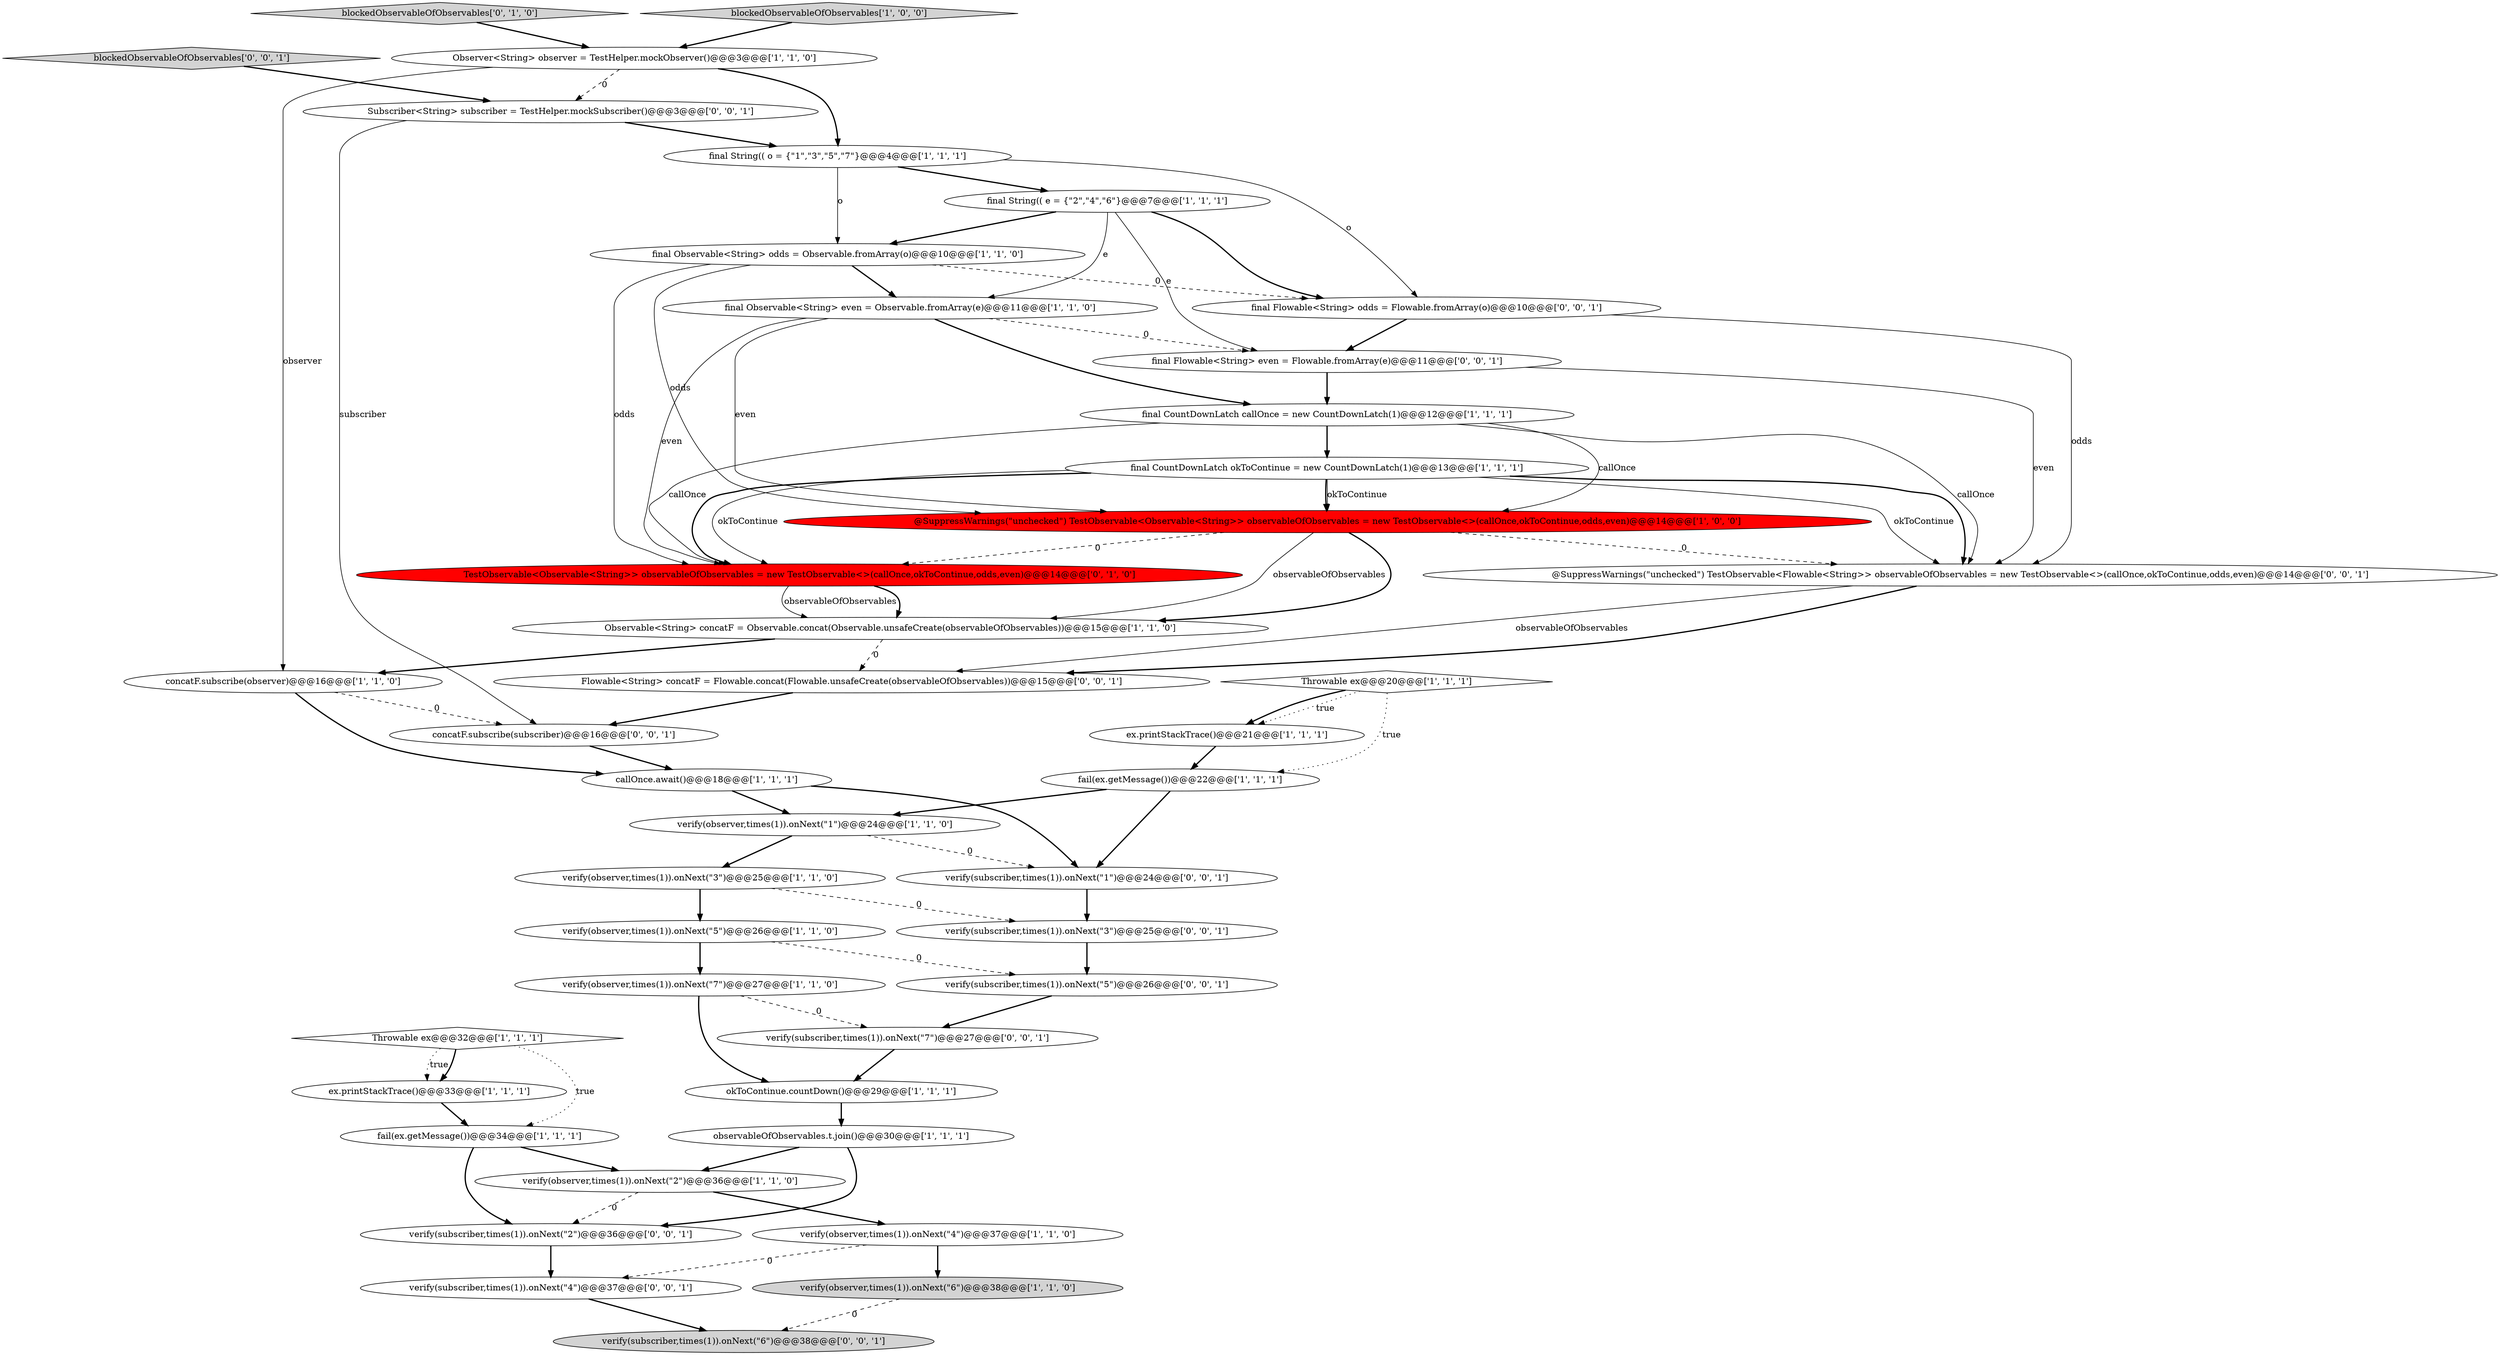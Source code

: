 digraph {
34 [style = filled, label = "Subscriber<String> subscriber = TestHelper.mockSubscriber()@@@3@@@['0', '0', '1']", fillcolor = white, shape = ellipse image = "AAA0AAABBB3BBB"];
0 [style = filled, label = "Observer<String> observer = TestHelper.mockObserver()@@@3@@@['1', '1', '0']", fillcolor = white, shape = ellipse image = "AAA0AAABBB1BBB"];
2 [style = filled, label = "final CountDownLatch okToContinue = new CountDownLatch(1)@@@13@@@['1', '1', '1']", fillcolor = white, shape = ellipse image = "AAA0AAABBB1BBB"];
28 [style = filled, label = "blockedObservableOfObservables['0', '1', '0']", fillcolor = lightgray, shape = diamond image = "AAA0AAABBB2BBB"];
30 [style = filled, label = "Flowable<String> concatF = Flowable.concat(Flowable.unsafeCreate(observableOfObservables))@@@15@@@['0', '0', '1']", fillcolor = white, shape = ellipse image = "AAA0AAABBB3BBB"];
5 [style = filled, label = "verify(observer,times(1)).onNext(\"6\")@@@38@@@['1', '1', '0']", fillcolor = lightgray, shape = ellipse image = "AAA0AAABBB1BBB"];
29 [style = filled, label = "verify(subscriber,times(1)).onNext(\"6\")@@@38@@@['0', '0', '1']", fillcolor = lightgray, shape = ellipse image = "AAA0AAABBB3BBB"];
21 [style = filled, label = "verify(observer,times(1)).onNext(\"4\")@@@37@@@['1', '1', '0']", fillcolor = white, shape = ellipse image = "AAA0AAABBB1BBB"];
1 [style = filled, label = "okToContinue.countDown()@@@29@@@['1', '1', '1']", fillcolor = white, shape = ellipse image = "AAA0AAABBB1BBB"];
23 [style = filled, label = "verify(observer,times(1)).onNext(\"3\")@@@25@@@['1', '1', '0']", fillcolor = white, shape = ellipse image = "AAA0AAABBB1BBB"];
19 [style = filled, label = "fail(ex.getMessage())@@@22@@@['1', '1', '1']", fillcolor = white, shape = ellipse image = "AAA0AAABBB1BBB"];
41 [style = filled, label = "blockedObservableOfObservables['0', '0', '1']", fillcolor = lightgray, shape = diamond image = "AAA0AAABBB3BBB"];
13 [style = filled, label = "verify(observer,times(1)).onNext(\"1\")@@@24@@@['1', '1', '0']", fillcolor = white, shape = ellipse image = "AAA0AAABBB1BBB"];
17 [style = filled, label = "ex.printStackTrace()@@@33@@@['1', '1', '1']", fillcolor = white, shape = ellipse image = "AAA0AAABBB1BBB"];
25 [style = filled, label = "verify(observer,times(1)).onNext(\"5\")@@@26@@@['1', '1', '0']", fillcolor = white, shape = ellipse image = "AAA0AAABBB1BBB"];
39 [style = filled, label = "verify(subscriber,times(1)).onNext(\"4\")@@@37@@@['0', '0', '1']", fillcolor = white, shape = ellipse image = "AAA0AAABBB3BBB"];
7 [style = filled, label = "final Observable<String> even = Observable.fromArray(e)@@@11@@@['1', '1', '0']", fillcolor = white, shape = ellipse image = "AAA0AAABBB1BBB"];
10 [style = filled, label = "verify(observer,times(1)).onNext(\"7\")@@@27@@@['1', '1', '0']", fillcolor = white, shape = ellipse image = "AAA0AAABBB1BBB"];
4 [style = filled, label = "fail(ex.getMessage())@@@34@@@['1', '1', '1']", fillcolor = white, shape = ellipse image = "AAA0AAABBB1BBB"];
27 [style = filled, label = "TestObservable<Observable<String>> observableOfObservables = new TestObservable<>(callOnce,okToContinue,odds,even)@@@14@@@['0', '1', '0']", fillcolor = red, shape = ellipse image = "AAA1AAABBB2BBB"];
42 [style = filled, label = "final Flowable<String> even = Flowable.fromArray(e)@@@11@@@['0', '0', '1']", fillcolor = white, shape = ellipse image = "AAA0AAABBB3BBB"];
24 [style = filled, label = "blockedObservableOfObservables['1', '0', '0']", fillcolor = lightgray, shape = diamond image = "AAA0AAABBB1BBB"];
31 [style = filled, label = "verify(subscriber,times(1)).onNext(\"3\")@@@25@@@['0', '0', '1']", fillcolor = white, shape = ellipse image = "AAA0AAABBB3BBB"];
20 [style = filled, label = "final String(( o = {\"1\",\"3\",\"5\",\"7\"}@@@4@@@['1', '1', '1']", fillcolor = white, shape = ellipse image = "AAA0AAABBB1BBB"];
26 [style = filled, label = "final CountDownLatch callOnce = new CountDownLatch(1)@@@12@@@['1', '1', '1']", fillcolor = white, shape = ellipse image = "AAA0AAABBB1BBB"];
11 [style = filled, label = "observableOfObservables.t.join()@@@30@@@['1', '1', '1']", fillcolor = white, shape = ellipse image = "AAA0AAABBB1BBB"];
14 [style = filled, label = "Observable<String> concatF = Observable.concat(Observable.unsafeCreate(observableOfObservables))@@@15@@@['1', '1', '0']", fillcolor = white, shape = ellipse image = "AAA0AAABBB1BBB"];
18 [style = filled, label = "@SuppressWarnings(\"unchecked\") TestObservable<Observable<String>> observableOfObservables = new TestObservable<>(callOnce,okToContinue,odds,even)@@@14@@@['1', '0', '0']", fillcolor = red, shape = ellipse image = "AAA1AAABBB1BBB"];
9 [style = filled, label = "concatF.subscribe(observer)@@@16@@@['1', '1', '0']", fillcolor = white, shape = ellipse image = "AAA0AAABBB1BBB"];
6 [style = filled, label = "ex.printStackTrace()@@@21@@@['1', '1', '1']", fillcolor = white, shape = ellipse image = "AAA0AAABBB1BBB"];
38 [style = filled, label = "verify(subscriber,times(1)).onNext(\"7\")@@@27@@@['0', '0', '1']", fillcolor = white, shape = ellipse image = "AAA0AAABBB3BBB"];
40 [style = filled, label = "final Flowable<String> odds = Flowable.fromArray(o)@@@10@@@['0', '0', '1']", fillcolor = white, shape = ellipse image = "AAA0AAABBB3BBB"];
3 [style = filled, label = "final Observable<String> odds = Observable.fromArray(o)@@@10@@@['1', '1', '0']", fillcolor = white, shape = ellipse image = "AAA0AAABBB1BBB"];
35 [style = filled, label = "@SuppressWarnings(\"unchecked\") TestObservable<Flowable<String>> observableOfObservables = new TestObservable<>(callOnce,okToContinue,odds,even)@@@14@@@['0', '0', '1']", fillcolor = white, shape = ellipse image = "AAA0AAABBB3BBB"];
33 [style = filled, label = "concatF.subscribe(subscriber)@@@16@@@['0', '0', '1']", fillcolor = white, shape = ellipse image = "AAA0AAABBB3BBB"];
16 [style = filled, label = "Throwable ex@@@32@@@['1', '1', '1']", fillcolor = white, shape = diamond image = "AAA0AAABBB1BBB"];
22 [style = filled, label = "callOnce.await()@@@18@@@['1', '1', '1']", fillcolor = white, shape = ellipse image = "AAA0AAABBB1BBB"];
32 [style = filled, label = "verify(subscriber,times(1)).onNext(\"1\")@@@24@@@['0', '0', '1']", fillcolor = white, shape = ellipse image = "AAA0AAABBB3BBB"];
36 [style = filled, label = "verify(subscriber,times(1)).onNext(\"2\")@@@36@@@['0', '0', '1']", fillcolor = white, shape = ellipse image = "AAA0AAABBB3BBB"];
37 [style = filled, label = "verify(subscriber,times(1)).onNext(\"5\")@@@26@@@['0', '0', '1']", fillcolor = white, shape = ellipse image = "AAA0AAABBB3BBB"];
8 [style = filled, label = "verify(observer,times(1)).onNext(\"2\")@@@36@@@['1', '1', '0']", fillcolor = white, shape = ellipse image = "AAA0AAABBB1BBB"];
12 [style = filled, label = "Throwable ex@@@20@@@['1', '1', '1']", fillcolor = white, shape = diamond image = "AAA0AAABBB1BBB"];
15 [style = filled, label = "final String(( e = {\"2\",\"4\",\"6\"}@@@7@@@['1', '1', '1']", fillcolor = white, shape = ellipse image = "AAA0AAABBB1BBB"];
2->35 [style = bold, label=""];
7->27 [style = solid, label="even"];
31->37 [style = bold, label=""];
3->40 [style = dashed, label="0"];
34->20 [style = bold, label=""];
16->17 [style = dotted, label="true"];
34->33 [style = solid, label="subscriber"];
0->9 [style = solid, label="observer"];
10->38 [style = dashed, label="0"];
42->35 [style = solid, label="even"];
27->14 [style = solid, label="observableOfObservables"];
11->36 [style = bold, label=""];
3->27 [style = solid, label="odds"];
2->35 [style = solid, label="okToContinue"];
7->42 [style = dashed, label="0"];
7->26 [style = bold, label=""];
28->0 [style = bold, label=""];
37->38 [style = bold, label=""];
0->34 [style = dashed, label="0"];
4->8 [style = bold, label=""];
14->9 [style = bold, label=""];
25->10 [style = bold, label=""];
4->36 [style = bold, label=""];
25->37 [style = dashed, label="0"];
26->35 [style = solid, label="callOnce"];
20->15 [style = bold, label=""];
22->13 [style = bold, label=""];
39->29 [style = bold, label=""];
23->25 [style = bold, label=""];
24->0 [style = bold, label=""];
23->31 [style = dashed, label="0"];
2->18 [style = solid, label="okToContinue"];
2->18 [style = bold, label=""];
22->32 [style = bold, label=""];
16->17 [style = bold, label=""];
16->4 [style = dotted, label="true"];
1->11 [style = bold, label=""];
13->32 [style = dashed, label="0"];
35->30 [style = solid, label="observableOfObservables"];
18->14 [style = solid, label="observableOfObservables"];
19->13 [style = bold, label=""];
3->7 [style = bold, label=""];
12->6 [style = dotted, label="true"];
12->19 [style = dotted, label="true"];
2->27 [style = bold, label=""];
11->8 [style = bold, label=""];
0->20 [style = bold, label=""];
10->1 [style = bold, label=""];
32->31 [style = bold, label=""];
2->27 [style = solid, label="okToContinue"];
9->22 [style = bold, label=""];
30->33 [style = bold, label=""];
27->14 [style = bold, label=""];
26->27 [style = solid, label="callOnce"];
18->27 [style = dashed, label="0"];
5->29 [style = dashed, label="0"];
8->36 [style = dashed, label="0"];
15->3 [style = bold, label=""];
36->39 [style = bold, label=""];
15->42 [style = solid, label="e"];
38->1 [style = bold, label=""];
21->39 [style = dashed, label="0"];
21->5 [style = bold, label=""];
40->35 [style = solid, label="odds"];
19->32 [style = bold, label=""];
20->40 [style = solid, label="o"];
15->7 [style = solid, label="e"];
15->40 [style = bold, label=""];
35->30 [style = bold, label=""];
41->34 [style = bold, label=""];
17->4 [style = bold, label=""];
33->22 [style = bold, label=""];
7->18 [style = solid, label="even"];
42->26 [style = bold, label=""];
20->3 [style = solid, label="o"];
3->18 [style = solid, label="odds"];
6->19 [style = bold, label=""];
12->6 [style = bold, label=""];
18->35 [style = dashed, label="0"];
9->33 [style = dashed, label="0"];
26->2 [style = bold, label=""];
26->18 [style = solid, label="callOnce"];
14->30 [style = dashed, label="0"];
13->23 [style = bold, label=""];
8->21 [style = bold, label=""];
18->14 [style = bold, label=""];
40->42 [style = bold, label=""];
}
